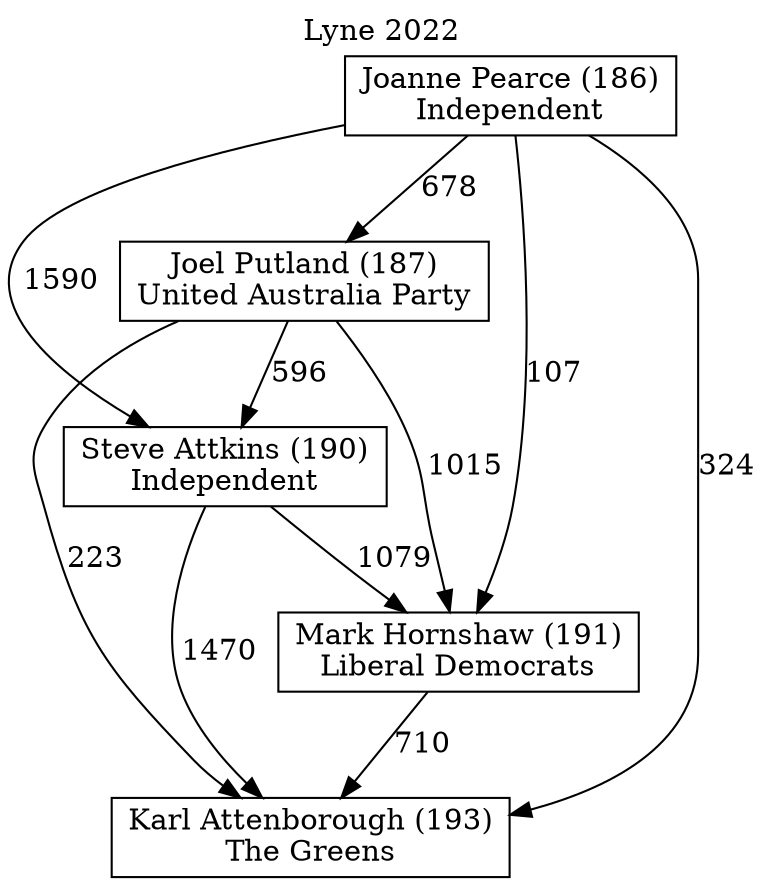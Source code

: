// House preference flow
digraph "Karl Attenborough (193)_Lyne_2022" {
	graph [label="Lyne 2022" labelloc=t mclimit=10]
	node [shape=box]
	"Karl Attenborough (193)" [label="Karl Attenborough (193)
The Greens"]
	"Steve Attkins (190)" [label="Steve Attkins (190)
Independent"]
	"Joel Putland (187)" [label="Joel Putland (187)
United Australia Party"]
	"Mark Hornshaw (191)" [label="Mark Hornshaw (191)
Liberal Democrats"]
	"Joanne Pearce (186)" [label="Joanne Pearce (186)
Independent"]
	"Joel Putland (187)" -> "Steve Attkins (190)" [label=596]
	"Joel Putland (187)" -> "Karl Attenborough (193)" [label=223]
	"Joanne Pearce (186)" -> "Joel Putland (187)" [label=678]
	"Joanne Pearce (186)" -> "Mark Hornshaw (191)" [label=107]
	"Mark Hornshaw (191)" -> "Karl Attenborough (193)" [label=710]
	"Steve Attkins (190)" -> "Karl Attenborough (193)" [label=1470]
	"Steve Attkins (190)" -> "Mark Hornshaw (191)" [label=1079]
	"Joel Putland (187)" -> "Mark Hornshaw (191)" [label=1015]
	"Joanne Pearce (186)" -> "Karl Attenborough (193)" [label=324]
	"Joanne Pearce (186)" -> "Steve Attkins (190)" [label=1590]
}
